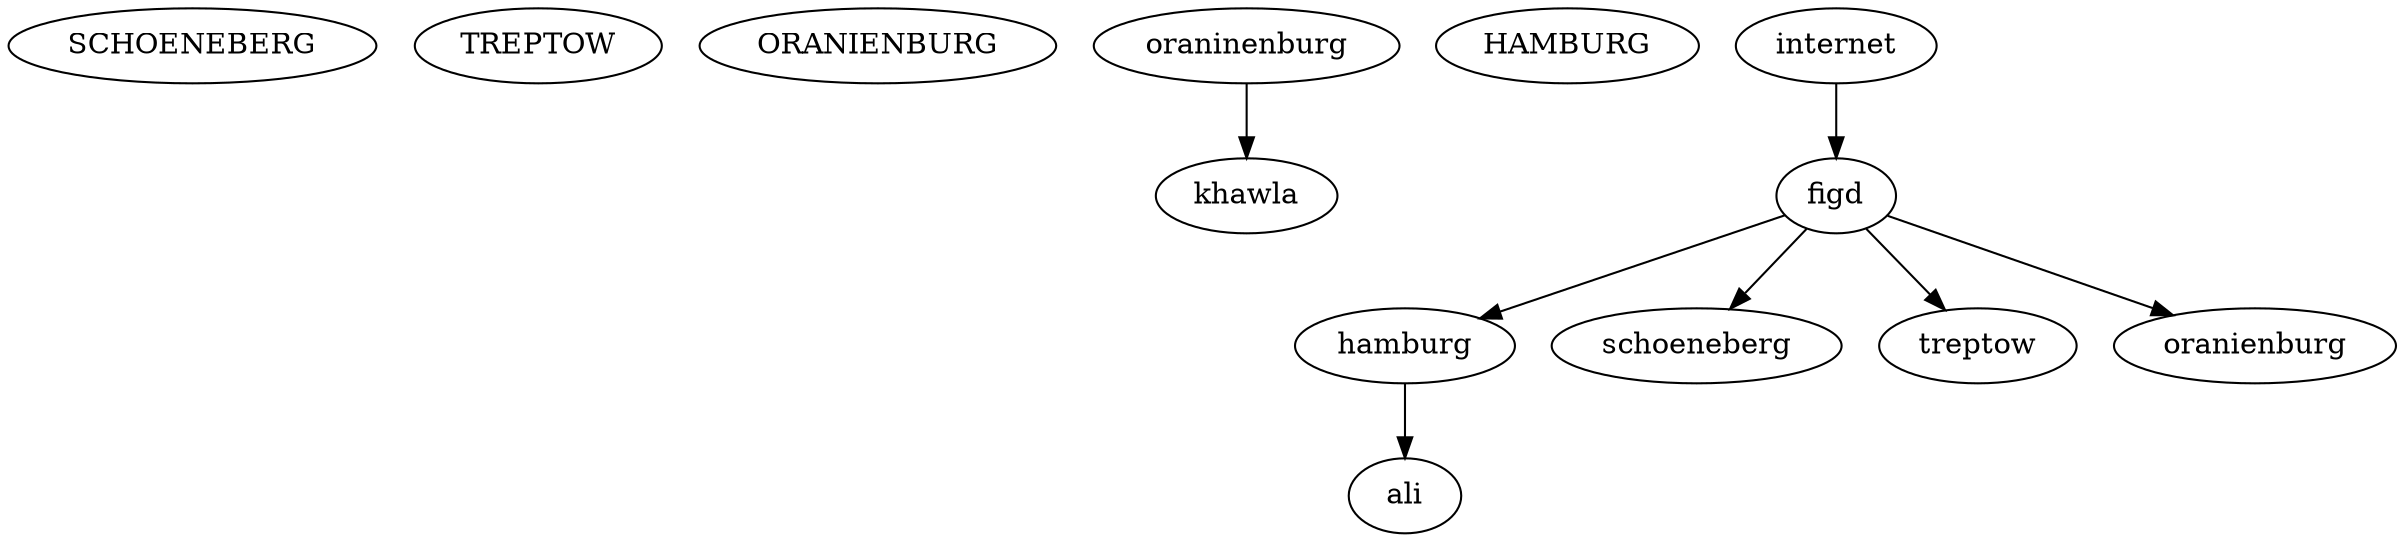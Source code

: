 digraph Netzwerk {

	SCHOENEBERG
	TREPTOW
	ORANIENBURG
oraninenburg -> khawla  
	HAMBURG 
	hamburg	-> ali
 
	
	internet -> figd -> {schoeneberg treptow oranienburg hamburg}
}
